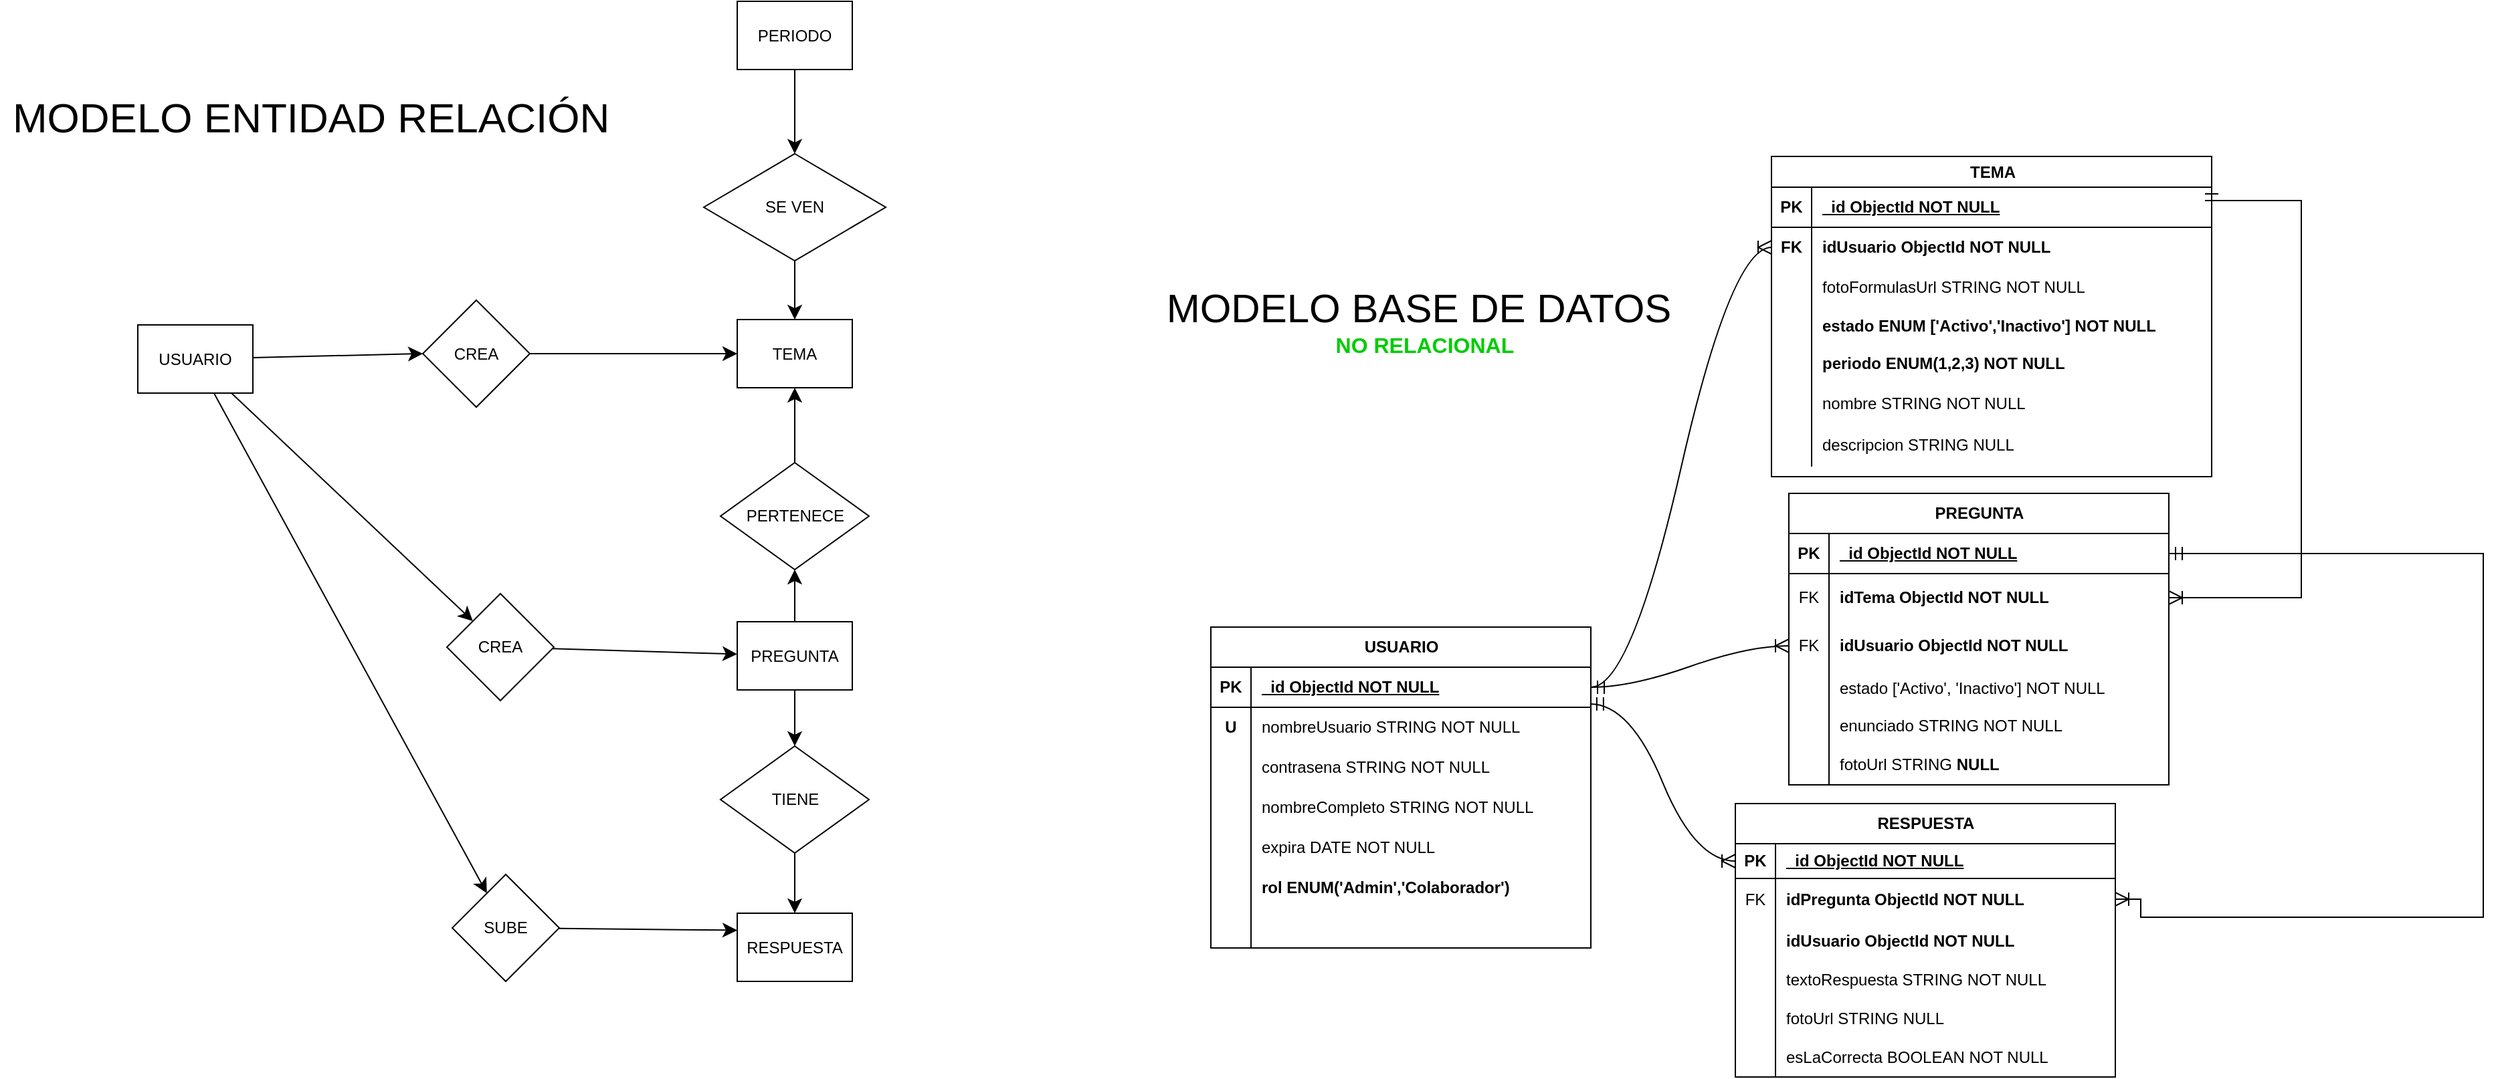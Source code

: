 <mxfile version="27.0.9">
  <diagram name="Página-1" id="xqVaR2MZo8kU9BUPJLKR">
    <mxGraphModel dx="1442" dy="1078" grid="0" gridSize="10" guides="1" tooltips="1" connect="1" arrows="1" fold="1" page="0" pageScale="1" pageWidth="827" pageHeight="1169" math="0" shadow="0">
      <root>
        <mxCell id="0" />
        <mxCell id="1" parent="0" />
        <mxCell id="B-oHBs3amrVuK8km5Z8g-8" style="edgeStyle=none;curved=1;rounded=0;orthogonalLoop=1;jettySize=auto;html=1;entryX=0;entryY=0.5;entryDx=0;entryDy=0;fontSize=12;startSize=8;endSize=8;" parent="1" source="B-oHBs3amrVuK8km5Z8g-1" target="B-oHBs3amrVuK8km5Z8g-7" edge="1">
          <mxGeometry relative="1" as="geometry" />
        </mxCell>
        <mxCell id="B-oHBs3amrVuK8km5Z8g-31" style="edgeStyle=none;curved=1;rounded=0;orthogonalLoop=1;jettySize=auto;html=1;fontSize=12;startSize=8;endSize=8;" parent="1" source="B-oHBs3amrVuK8km5Z8g-1" target="B-oHBs3amrVuK8km5Z8g-30" edge="1">
          <mxGeometry relative="1" as="geometry" />
        </mxCell>
        <mxCell id="B-oHBs3amrVuK8km5Z8g-35" style="edgeStyle=none;curved=1;rounded=0;orthogonalLoop=1;jettySize=auto;html=1;fontSize=12;startSize=8;endSize=8;" parent="1" source="B-oHBs3amrVuK8km5Z8g-1" target="B-oHBs3amrVuK8km5Z8g-33" edge="1">
          <mxGeometry relative="1" as="geometry" />
        </mxCell>
        <mxCell id="B-oHBs3amrVuK8km5Z8g-1" value="USUARIO" style="rounded=0;whiteSpace=wrap;html=1;" parent="1" vertex="1">
          <mxGeometry x="-214" y="147" width="86" height="51" as="geometry" />
        </mxCell>
        <mxCell id="B-oHBs3amrVuK8km5Z8g-4" value="TEMA" style="rounded=0;whiteSpace=wrap;html=1;" parent="1" vertex="1">
          <mxGeometry x="234" y="143" width="86" height="51" as="geometry" />
        </mxCell>
        <mxCell id="B-oHBs3amrVuK8km5Z8g-17" value="" style="edgeStyle=none;curved=1;rounded=0;orthogonalLoop=1;jettySize=auto;html=1;fontSize=12;startSize=8;endSize=8;" parent="1" source="B-oHBs3amrVuK8km5Z8g-5" target="B-oHBs3amrVuK8km5Z8g-12" edge="1">
          <mxGeometry relative="1" as="geometry" />
        </mxCell>
        <mxCell id="B-oHBs3amrVuK8km5Z8g-28" style="edgeStyle=none;curved=1;rounded=0;orthogonalLoop=1;jettySize=auto;html=1;entryX=0.5;entryY=0;entryDx=0;entryDy=0;fontSize=12;startSize=8;endSize=8;" parent="1" source="B-oHBs3amrVuK8km5Z8g-5" target="B-oHBs3amrVuK8km5Z8g-27" edge="1">
          <mxGeometry relative="1" as="geometry" />
        </mxCell>
        <mxCell id="B-oHBs3amrVuK8km5Z8g-5" value="PREGUNTA" style="rounded=0;whiteSpace=wrap;html=1;" parent="1" vertex="1">
          <mxGeometry x="234" y="369" width="86" height="51" as="geometry" />
        </mxCell>
        <mxCell id="B-oHBs3amrVuK8km5Z8g-6" value="RESPUESTA" style="rounded=0;whiteSpace=wrap;html=1;" parent="1" vertex="1">
          <mxGeometry x="234" y="587" width="86" height="51" as="geometry" />
        </mxCell>
        <mxCell id="B-oHBs3amrVuK8km5Z8g-9" style="edgeStyle=none;curved=1;rounded=0;orthogonalLoop=1;jettySize=auto;html=1;entryX=0;entryY=0.5;entryDx=0;entryDy=0;fontSize=12;startSize=8;endSize=8;" parent="1" source="B-oHBs3amrVuK8km5Z8g-7" target="B-oHBs3amrVuK8km5Z8g-4" edge="1">
          <mxGeometry relative="1" as="geometry" />
        </mxCell>
        <mxCell id="B-oHBs3amrVuK8km5Z8g-7" value="CREA" style="rhombus;whiteSpace=wrap;html=1;" parent="1" vertex="1">
          <mxGeometry x="-1" y="128.5" width="80" height="80" as="geometry" />
        </mxCell>
        <mxCell id="B-oHBs3amrVuK8km5Z8g-15" value="" style="edgeStyle=none;curved=1;rounded=0;orthogonalLoop=1;jettySize=auto;html=1;fontSize=12;startSize=8;endSize=8;" parent="1" source="B-oHBs3amrVuK8km5Z8g-12" target="B-oHBs3amrVuK8km5Z8g-4" edge="1">
          <mxGeometry relative="1" as="geometry" />
        </mxCell>
        <mxCell id="B-oHBs3amrVuK8km5Z8g-12" value="PERTENECE" style="rhombus;whiteSpace=wrap;html=1;" parent="1" vertex="1">
          <mxGeometry x="221.5" y="250" width="111" height="80" as="geometry" />
        </mxCell>
        <mxCell id="B-oHBs3amrVuK8km5Z8g-22" style="edgeStyle=none;curved=1;rounded=0;orthogonalLoop=1;jettySize=auto;html=1;fontSize=12;startSize=8;endSize=8;" parent="1" source="B-oHBs3amrVuK8km5Z8g-19" target="B-oHBs3amrVuK8km5Z8g-20" edge="1">
          <mxGeometry relative="1" as="geometry" />
        </mxCell>
        <mxCell id="B-oHBs3amrVuK8km5Z8g-19" value="PERIODO" style="rounded=0;whiteSpace=wrap;html=1;" parent="1" vertex="1">
          <mxGeometry x="234" y="-95" width="86" height="51" as="geometry" />
        </mxCell>
        <mxCell id="B-oHBs3amrVuK8km5Z8g-24" style="edgeStyle=none;curved=1;rounded=0;orthogonalLoop=1;jettySize=auto;html=1;entryX=0.5;entryY=0;entryDx=0;entryDy=0;fontSize=12;startSize=8;endSize=8;" parent="1" source="B-oHBs3amrVuK8km5Z8g-20" target="B-oHBs3amrVuK8km5Z8g-4" edge="1">
          <mxGeometry relative="1" as="geometry" />
        </mxCell>
        <mxCell id="B-oHBs3amrVuK8km5Z8g-20" value="SE VEN" style="rhombus;whiteSpace=wrap;html=1;" parent="1" vertex="1">
          <mxGeometry x="209" y="19" width="136" height="80" as="geometry" />
        </mxCell>
        <mxCell id="B-oHBs3amrVuK8km5Z8g-21" style="edgeStyle=none;curved=1;rounded=0;orthogonalLoop=1;jettySize=auto;html=1;exitX=0;exitY=0.5;exitDx=0;exitDy=0;fontSize=12;startSize=8;endSize=8;" parent="1" source="B-oHBs3amrVuK8km5Z8g-20" target="B-oHBs3amrVuK8km5Z8g-20" edge="1">
          <mxGeometry relative="1" as="geometry" />
        </mxCell>
        <mxCell id="B-oHBs3amrVuK8km5Z8g-29" value="" style="edgeStyle=none;curved=1;rounded=0;orthogonalLoop=1;jettySize=auto;html=1;fontSize=12;startSize=8;endSize=8;" parent="1" source="B-oHBs3amrVuK8km5Z8g-27" target="B-oHBs3amrVuK8km5Z8g-6" edge="1">
          <mxGeometry relative="1" as="geometry" />
        </mxCell>
        <mxCell id="B-oHBs3amrVuK8km5Z8g-27" value="TIENE" style="rhombus;whiteSpace=wrap;html=1;" parent="1" vertex="1">
          <mxGeometry x="221.5" y="462" width="111" height="80" as="geometry" />
        </mxCell>
        <mxCell id="B-oHBs3amrVuK8km5Z8g-32" style="edgeStyle=none;curved=1;rounded=0;orthogonalLoop=1;jettySize=auto;html=1;fontSize=12;startSize=8;endSize=8;" parent="1" source="B-oHBs3amrVuK8km5Z8g-30" target="B-oHBs3amrVuK8km5Z8g-5" edge="1">
          <mxGeometry relative="1" as="geometry" />
        </mxCell>
        <mxCell id="B-oHBs3amrVuK8km5Z8g-30" value="CREA" style="rhombus;whiteSpace=wrap;html=1;" parent="1" vertex="1">
          <mxGeometry x="17" y="348" width="80" height="80" as="geometry" />
        </mxCell>
        <mxCell id="B-oHBs3amrVuK8km5Z8g-34" style="edgeStyle=none;curved=1;rounded=0;orthogonalLoop=1;jettySize=auto;html=1;entryX=0;entryY=0.25;entryDx=0;entryDy=0;fontSize=12;startSize=8;endSize=8;" parent="1" source="B-oHBs3amrVuK8km5Z8g-33" target="B-oHBs3amrVuK8km5Z8g-6" edge="1">
          <mxGeometry relative="1" as="geometry" />
        </mxCell>
        <mxCell id="B-oHBs3amrVuK8km5Z8g-33" value="SUBE" style="rhombus;whiteSpace=wrap;html=1;" parent="1" vertex="1">
          <mxGeometry x="21" y="558" width="80" height="80" as="geometry" />
        </mxCell>
        <mxCell id="B-oHBs3amrVuK8km5Z8g-36" value="&lt;font style=&quot;font-size: 31px;&quot;&gt;&lt;font style=&quot;&quot;&gt;MODELO ENTIDAD &lt;/font&gt;RELACIÓN&lt;/font&gt;" style="text;html=1;align=center;verticalAlign=middle;resizable=0;points=[];autosize=1;strokeColor=none;fillColor=none;fontSize=16;" parent="1" vertex="1">
          <mxGeometry x="-317" y="-33" width="464" height="49" as="geometry" />
        </mxCell>
        <mxCell id="B-oHBs3amrVuK8km5Z8g-37" value="&lt;font style=&quot;font-size: 30px;&quot;&gt;MODELO BASE DE DATOS&lt;/font&gt;&lt;div&gt;&amp;nbsp; &lt;b&gt;&lt;font style=&quot;color: rgb(0, 204, 0);&quot;&gt;NO RELACI&lt;/font&gt;&lt;font style=&quot;color: rgb(0, 204, 0);&quot;&gt;&lt;font style=&quot;color: rgb(0, 204, 0);&quot;&gt;ONA&lt;/font&gt;L&lt;/font&gt;&lt;/b&gt;&lt;/div&gt;" style="text;html=1;align=center;verticalAlign=middle;resizable=0;points=[];autosize=1;strokeColor=none;fillColor=none;fontSize=16;" parent="1" vertex="1">
          <mxGeometry x="545" y="110" width="395" height="67" as="geometry" />
        </mxCell>
        <mxCell id="B-oHBs3amrVuK8km5Z8g-38" value="USUARIO" style="shape=table;startSize=30;container=1;collapsible=1;childLayout=tableLayout;fixedRows=1;rowLines=0;fontStyle=1;align=center;resizeLast=1;html=1;" parent="1" vertex="1">
          <mxGeometry x="588" y="373" width="284" height="240" as="geometry" />
        </mxCell>
        <mxCell id="B-oHBs3amrVuK8km5Z8g-39" value="" style="shape=tableRow;horizontal=0;startSize=0;swimlaneHead=0;swimlaneBody=0;fillColor=none;collapsible=0;dropTarget=0;points=[[0,0.5],[1,0.5]];portConstraint=eastwest;top=0;left=0;right=0;bottom=1;" parent="B-oHBs3amrVuK8km5Z8g-38" vertex="1">
          <mxGeometry y="30" width="284" height="30" as="geometry" />
        </mxCell>
        <mxCell id="B-oHBs3amrVuK8km5Z8g-40" value="PK" style="shape=partialRectangle;connectable=0;fillColor=none;top=0;left=0;bottom=0;right=0;fontStyle=1;overflow=hidden;whiteSpace=wrap;html=1;" parent="B-oHBs3amrVuK8km5Z8g-39" vertex="1">
          <mxGeometry width="30" height="30" as="geometry">
            <mxRectangle width="30" height="30" as="alternateBounds" />
          </mxGeometry>
        </mxCell>
        <mxCell id="B-oHBs3amrVuK8km5Z8g-41" value="_id ObjectId&amp;nbsp;&lt;b&gt;NOT NULL&lt;/b&gt;" style="shape=partialRectangle;connectable=0;fillColor=none;top=0;left=0;bottom=0;right=0;align=left;spacingLeft=6;fontStyle=5;overflow=hidden;whiteSpace=wrap;html=1;" parent="B-oHBs3amrVuK8km5Z8g-39" vertex="1">
          <mxGeometry x="30" width="254" height="30" as="geometry">
            <mxRectangle width="254" height="30" as="alternateBounds" />
          </mxGeometry>
        </mxCell>
        <mxCell id="B-oHBs3amrVuK8km5Z8g-63" style="shape=tableRow;horizontal=0;startSize=0;swimlaneHead=0;swimlaneBody=0;fillColor=none;collapsible=0;dropTarget=0;points=[[0,0.5],[1,0.5]];portConstraint=eastwest;top=0;left=0;right=0;bottom=0;" parent="B-oHBs3amrVuK8km5Z8g-38" vertex="1">
          <mxGeometry y="60" width="284" height="30" as="geometry" />
        </mxCell>
        <mxCell id="B-oHBs3amrVuK8km5Z8g-64" value="&lt;b style=&quot;&quot;&gt;U&lt;/b&gt;" style="shape=partialRectangle;connectable=0;fillColor=none;top=0;left=0;bottom=0;right=0;editable=1;overflow=hidden;whiteSpace=wrap;html=1;" parent="B-oHBs3amrVuK8km5Z8g-63" vertex="1">
          <mxGeometry width="30" height="30" as="geometry">
            <mxRectangle width="30" height="30" as="alternateBounds" />
          </mxGeometry>
        </mxCell>
        <mxCell id="B-oHBs3amrVuK8km5Z8g-65" value="nombreUsuario STRING NOT NULL" style="shape=partialRectangle;connectable=0;fillColor=none;top=0;left=0;bottom=0;right=0;align=left;spacingLeft=6;overflow=hidden;whiteSpace=wrap;html=1;" parent="B-oHBs3amrVuK8km5Z8g-63" vertex="1">
          <mxGeometry x="30" width="254" height="30" as="geometry">
            <mxRectangle width="254" height="30" as="alternateBounds" />
          </mxGeometry>
        </mxCell>
        <mxCell id="B-oHBs3amrVuK8km5Z8g-66" style="shape=tableRow;horizontal=0;startSize=0;swimlaneHead=0;swimlaneBody=0;fillColor=none;collapsible=0;dropTarget=0;points=[[0,0.5],[1,0.5]];portConstraint=eastwest;top=0;left=0;right=0;bottom=0;" parent="B-oHBs3amrVuK8km5Z8g-38" vertex="1">
          <mxGeometry y="90" width="284" height="30" as="geometry" />
        </mxCell>
        <mxCell id="B-oHBs3amrVuK8km5Z8g-67" style="shape=partialRectangle;connectable=0;fillColor=none;top=0;left=0;bottom=0;right=0;editable=1;overflow=hidden;whiteSpace=wrap;html=1;" parent="B-oHBs3amrVuK8km5Z8g-66" vertex="1">
          <mxGeometry width="30" height="30" as="geometry">
            <mxRectangle width="30" height="30" as="alternateBounds" />
          </mxGeometry>
        </mxCell>
        <mxCell id="B-oHBs3amrVuK8km5Z8g-68" value="contrasena STRING NOT NULL" style="shape=partialRectangle;connectable=0;fillColor=none;top=0;left=0;bottom=0;right=0;align=left;spacingLeft=6;overflow=hidden;whiteSpace=wrap;html=1;" parent="B-oHBs3amrVuK8km5Z8g-66" vertex="1">
          <mxGeometry x="30" width="254" height="30" as="geometry">
            <mxRectangle width="254" height="30" as="alternateBounds" />
          </mxGeometry>
        </mxCell>
        <mxCell id="B-oHBs3amrVuK8km5Z8g-42" value="" style="shape=tableRow;horizontal=0;startSize=0;swimlaneHead=0;swimlaneBody=0;fillColor=none;collapsible=0;dropTarget=0;points=[[0,0.5],[1,0.5]];portConstraint=eastwest;top=0;left=0;right=0;bottom=0;" parent="B-oHBs3amrVuK8km5Z8g-38" vertex="1">
          <mxGeometry y="120" width="284" height="30" as="geometry" />
        </mxCell>
        <mxCell id="B-oHBs3amrVuK8km5Z8g-43" value="" style="shape=partialRectangle;connectable=0;fillColor=none;top=0;left=0;bottom=0;right=0;editable=1;overflow=hidden;whiteSpace=wrap;html=1;" parent="B-oHBs3amrVuK8km5Z8g-42" vertex="1">
          <mxGeometry width="30" height="30" as="geometry">
            <mxRectangle width="30" height="30" as="alternateBounds" />
          </mxGeometry>
        </mxCell>
        <mxCell id="B-oHBs3amrVuK8km5Z8g-44" value="nombreCompleto STRING NOT NULL" style="shape=partialRectangle;connectable=0;fillColor=none;top=0;left=0;bottom=0;right=0;align=left;spacingLeft=6;overflow=hidden;whiteSpace=wrap;html=1;" parent="B-oHBs3amrVuK8km5Z8g-42" vertex="1">
          <mxGeometry x="30" width="254" height="30" as="geometry">
            <mxRectangle width="254" height="30" as="alternateBounds" />
          </mxGeometry>
        </mxCell>
        <mxCell id="B-oHBs3amrVuK8km5Z8g-48" value="" style="shape=tableRow;horizontal=0;startSize=0;swimlaneHead=0;swimlaneBody=0;fillColor=none;collapsible=0;dropTarget=0;points=[[0,0.5],[1,0.5]];portConstraint=eastwest;top=0;left=0;right=0;bottom=0;" parent="B-oHBs3amrVuK8km5Z8g-38" vertex="1">
          <mxGeometry y="150" width="284" height="30" as="geometry" />
        </mxCell>
        <mxCell id="B-oHBs3amrVuK8km5Z8g-49" value="" style="shape=partialRectangle;connectable=0;fillColor=none;top=0;left=0;bottom=0;right=0;editable=1;overflow=hidden;whiteSpace=wrap;html=1;" parent="B-oHBs3amrVuK8km5Z8g-48" vertex="1">
          <mxGeometry width="30" height="30" as="geometry">
            <mxRectangle width="30" height="30" as="alternateBounds" />
          </mxGeometry>
        </mxCell>
        <mxCell id="B-oHBs3amrVuK8km5Z8g-50" value="expira DATE NOT NULL" style="shape=partialRectangle;connectable=0;fillColor=none;top=0;left=0;bottom=0;right=0;align=left;spacingLeft=6;overflow=hidden;whiteSpace=wrap;html=1;" parent="B-oHBs3amrVuK8km5Z8g-48" vertex="1">
          <mxGeometry x="30" width="254" height="30" as="geometry">
            <mxRectangle width="254" height="30" as="alternateBounds" />
          </mxGeometry>
        </mxCell>
        <mxCell id="B-oHBs3amrVuK8km5Z8g-60" style="shape=tableRow;horizontal=0;startSize=0;swimlaneHead=0;swimlaneBody=0;fillColor=none;collapsible=0;dropTarget=0;points=[[0,0.5],[1,0.5]];portConstraint=eastwest;top=0;left=0;right=0;bottom=0;" parent="B-oHBs3amrVuK8km5Z8g-38" vertex="1">
          <mxGeometry y="180" width="284" height="30" as="geometry" />
        </mxCell>
        <mxCell id="B-oHBs3amrVuK8km5Z8g-61" style="shape=partialRectangle;connectable=0;fillColor=none;top=0;left=0;bottom=0;right=0;editable=1;overflow=hidden;whiteSpace=wrap;html=1;" parent="B-oHBs3amrVuK8km5Z8g-60" vertex="1">
          <mxGeometry width="30" height="30" as="geometry">
            <mxRectangle width="30" height="30" as="alternateBounds" />
          </mxGeometry>
        </mxCell>
        <mxCell id="B-oHBs3amrVuK8km5Z8g-62" value="&lt;b&gt;rol ENUM(&#39;Admin&#39;,&#39;Colaborador&#39;)&lt;/b&gt;" style="shape=partialRectangle;connectable=0;fillColor=none;top=0;left=0;bottom=0;right=0;align=left;spacingLeft=6;overflow=hidden;whiteSpace=wrap;html=1;" parent="B-oHBs3amrVuK8km5Z8g-60" vertex="1">
          <mxGeometry x="30" width="254" height="30" as="geometry">
            <mxRectangle width="254" height="30" as="alternateBounds" />
          </mxGeometry>
        </mxCell>
        <mxCell id="B-oHBs3amrVuK8km5Z8g-51" style="shape=tableRow;horizontal=0;startSize=0;swimlaneHead=0;swimlaneBody=0;fillColor=none;collapsible=0;dropTarget=0;points=[[0,0.5],[1,0.5]];portConstraint=eastwest;top=0;left=0;right=0;bottom=0;" parent="B-oHBs3amrVuK8km5Z8g-38" vertex="1">
          <mxGeometry y="210" width="284" height="30" as="geometry" />
        </mxCell>
        <mxCell id="B-oHBs3amrVuK8km5Z8g-52" style="shape=partialRectangle;connectable=0;fillColor=none;top=0;left=0;bottom=0;right=0;editable=1;overflow=hidden;whiteSpace=wrap;html=1;" parent="B-oHBs3amrVuK8km5Z8g-51" vertex="1">
          <mxGeometry width="30" height="30" as="geometry">
            <mxRectangle width="30" height="30" as="alternateBounds" />
          </mxGeometry>
        </mxCell>
        <mxCell id="B-oHBs3amrVuK8km5Z8g-53" value="" style="shape=partialRectangle;connectable=0;fillColor=none;top=0;left=0;bottom=0;right=0;align=left;spacingLeft=6;overflow=hidden;whiteSpace=wrap;html=1;" parent="B-oHBs3amrVuK8km5Z8g-51" vertex="1">
          <mxGeometry x="30" width="254" height="30" as="geometry">
            <mxRectangle width="254" height="30" as="alternateBounds" />
          </mxGeometry>
        </mxCell>
        <mxCell id="B-oHBs3amrVuK8km5Z8g-69" value="TEMA" style="shape=table;startSize=23;container=1;collapsible=1;childLayout=tableLayout;fixedRows=1;rowLines=0;fontStyle=1;align=center;resizeLast=1;html=1;" parent="1" vertex="1">
          <mxGeometry x="1007" y="21" width="329" height="239.49" as="geometry" />
        </mxCell>
        <mxCell id="B-oHBs3amrVuK8km5Z8g-70" value="" style="shape=tableRow;horizontal=0;startSize=0;swimlaneHead=0;swimlaneBody=0;fillColor=none;collapsible=0;dropTarget=0;points=[[0,0.5],[1,0.5]];portConstraint=eastwest;top=0;left=0;right=0;bottom=1;" parent="B-oHBs3amrVuK8km5Z8g-69" vertex="1">
          <mxGeometry y="23" width="329" height="30" as="geometry" />
        </mxCell>
        <mxCell id="B-oHBs3amrVuK8km5Z8g-71" value="PK" style="shape=partialRectangle;connectable=0;fillColor=none;top=0;left=0;bottom=0;right=0;fontStyle=1;overflow=hidden;whiteSpace=wrap;html=1;" parent="B-oHBs3amrVuK8km5Z8g-70" vertex="1">
          <mxGeometry width="30" height="30" as="geometry">
            <mxRectangle width="30" height="30" as="alternateBounds" />
          </mxGeometry>
        </mxCell>
        <mxCell id="B-oHBs3amrVuK8km5Z8g-72" value="_id ObjectId&amp;nbsp;&lt;b&gt;NOT NULL&lt;/b&gt;" style="shape=partialRectangle;connectable=0;fillColor=none;top=0;left=0;bottom=0;right=0;align=left;spacingLeft=6;fontStyle=5;overflow=hidden;whiteSpace=wrap;html=1;" parent="B-oHBs3amrVuK8km5Z8g-70" vertex="1">
          <mxGeometry x="30" width="299" height="30" as="geometry">
            <mxRectangle width="299" height="30" as="alternateBounds" />
          </mxGeometry>
        </mxCell>
        <mxCell id="B-oHBs3amrVuK8km5Z8g-105" style="shape=tableRow;horizontal=0;startSize=0;swimlaneHead=0;swimlaneBody=0;fillColor=none;collapsible=0;dropTarget=0;points=[[0,0.5],[1,0.5]];portConstraint=eastwest;top=0;left=0;right=0;bottom=0;" parent="B-oHBs3amrVuK8km5Z8g-69" vertex="1">
          <mxGeometry y="53" width="329" height="30" as="geometry" />
        </mxCell>
        <mxCell id="B-oHBs3amrVuK8km5Z8g-106" value="&lt;b&gt;FK&lt;/b&gt;" style="shape=partialRectangle;connectable=0;fillColor=none;top=0;left=0;bottom=0;right=0;editable=1;overflow=hidden;whiteSpace=wrap;html=1;" parent="B-oHBs3amrVuK8km5Z8g-105" vertex="1">
          <mxGeometry width="30" height="30" as="geometry">
            <mxRectangle width="30" height="30" as="alternateBounds" />
          </mxGeometry>
        </mxCell>
        <mxCell id="B-oHBs3amrVuK8km5Z8g-107" value="&lt;b&gt;idUsuario&amp;nbsp;&lt;/b&gt;&lt;b&gt;ObjectId&amp;nbsp;&lt;/b&gt;&lt;b&gt;NOT NULL&lt;/b&gt;" style="shape=partialRectangle;connectable=0;fillColor=none;top=0;left=0;bottom=0;right=0;align=left;spacingLeft=6;overflow=hidden;whiteSpace=wrap;html=1;" parent="B-oHBs3amrVuK8km5Z8g-105" vertex="1">
          <mxGeometry x="30" width="299" height="30" as="geometry">
            <mxRectangle width="299" height="30" as="alternateBounds" />
          </mxGeometry>
        </mxCell>
        <mxCell id="B-oHBs3amrVuK8km5Z8g-162" style="shape=tableRow;horizontal=0;startSize=0;swimlaneHead=0;swimlaneBody=0;fillColor=none;collapsible=0;dropTarget=0;points=[[0,0.5],[1,0.5]];portConstraint=eastwest;top=0;left=0;right=0;bottom=0;" parent="B-oHBs3amrVuK8km5Z8g-69" vertex="1">
          <mxGeometry y="83" width="329" height="30" as="geometry" />
        </mxCell>
        <mxCell id="B-oHBs3amrVuK8km5Z8g-163" style="shape=partialRectangle;connectable=0;fillColor=none;top=0;left=0;bottom=0;right=0;editable=1;overflow=hidden;whiteSpace=wrap;html=1;" parent="B-oHBs3amrVuK8km5Z8g-162" vertex="1">
          <mxGeometry width="30" height="30" as="geometry">
            <mxRectangle width="30" height="30" as="alternateBounds" />
          </mxGeometry>
        </mxCell>
        <mxCell id="B-oHBs3amrVuK8km5Z8g-164" value="fotoFormulasUrl STRING NOT NULL" style="shape=partialRectangle;connectable=0;fillColor=none;top=0;left=0;bottom=0;right=0;align=left;spacingLeft=6;overflow=hidden;whiteSpace=wrap;html=1;" parent="B-oHBs3amrVuK8km5Z8g-162" vertex="1">
          <mxGeometry x="30" width="299" height="30" as="geometry">
            <mxRectangle width="299" height="30" as="alternateBounds" />
          </mxGeometry>
        </mxCell>
        <mxCell id="B-oHBs3amrVuK8km5Z8g-120" style="shape=tableRow;horizontal=0;startSize=0;swimlaneHead=0;swimlaneBody=0;fillColor=none;collapsible=0;dropTarget=0;points=[[0,0.5],[1,0.5]];portConstraint=eastwest;top=0;left=0;right=0;bottom=0;" parent="B-oHBs3amrVuK8km5Z8g-69" vertex="1">
          <mxGeometry y="113" width="329" height="27" as="geometry" />
        </mxCell>
        <mxCell id="B-oHBs3amrVuK8km5Z8g-121" style="shape=partialRectangle;connectable=0;fillColor=none;top=0;left=0;bottom=0;right=0;editable=1;overflow=hidden;whiteSpace=wrap;html=1;" parent="B-oHBs3amrVuK8km5Z8g-120" vertex="1">
          <mxGeometry width="30" height="27" as="geometry">
            <mxRectangle width="30" height="27" as="alternateBounds" />
          </mxGeometry>
        </mxCell>
        <mxCell id="B-oHBs3amrVuK8km5Z8g-122" value="&lt;b&gt;estado ENUM [&#39;Activo&#39;,&#39;Inactivo&#39;] NOT NULL&lt;/b&gt;" style="shape=partialRectangle;connectable=0;fillColor=none;top=0;left=0;bottom=0;right=0;align=left;spacingLeft=6;overflow=hidden;whiteSpace=wrap;html=1;" parent="B-oHBs3amrVuK8km5Z8g-120" vertex="1">
          <mxGeometry x="30" width="299" height="27" as="geometry">
            <mxRectangle width="299" height="27" as="alternateBounds" />
          </mxGeometry>
        </mxCell>
        <mxCell id="B-oHBs3amrVuK8km5Z8g-73" style="shape=tableRow;horizontal=0;startSize=0;swimlaneHead=0;swimlaneBody=0;fillColor=none;collapsible=0;dropTarget=0;points=[[0,0.5],[1,0.5]];portConstraint=eastwest;top=0;left=0;right=0;bottom=0;" parent="B-oHBs3amrVuK8km5Z8g-69" vertex="1">
          <mxGeometry y="140" width="329" height="30" as="geometry" />
        </mxCell>
        <mxCell id="B-oHBs3amrVuK8km5Z8g-74" style="shape=partialRectangle;connectable=0;fillColor=none;top=0;left=0;bottom=0;right=0;editable=1;overflow=hidden;whiteSpace=wrap;html=1;" parent="B-oHBs3amrVuK8km5Z8g-73" vertex="1">
          <mxGeometry width="30" height="30" as="geometry">
            <mxRectangle width="30" height="30" as="alternateBounds" />
          </mxGeometry>
        </mxCell>
        <mxCell id="B-oHBs3amrVuK8km5Z8g-75" value="&lt;b&gt;periodo ENUM(1,2,3) NOT NULL&lt;/b&gt;" style="shape=partialRectangle;connectable=0;fillColor=none;top=0;left=0;bottom=0;right=0;align=left;spacingLeft=6;overflow=hidden;whiteSpace=wrap;html=1;" parent="B-oHBs3amrVuK8km5Z8g-73" vertex="1">
          <mxGeometry x="30" width="299" height="30" as="geometry">
            <mxRectangle width="299" height="30" as="alternateBounds" />
          </mxGeometry>
        </mxCell>
        <mxCell id="B-oHBs3amrVuK8km5Z8g-76" style="shape=tableRow;horizontal=0;startSize=0;swimlaneHead=0;swimlaneBody=0;fillColor=none;collapsible=0;dropTarget=0;points=[[0,0.5],[1,0.5]];portConstraint=eastwest;top=0;left=0;right=0;bottom=0;" parent="B-oHBs3amrVuK8km5Z8g-69" vertex="1">
          <mxGeometry y="170" width="329" height="30" as="geometry" />
        </mxCell>
        <mxCell id="B-oHBs3amrVuK8km5Z8g-77" style="shape=partialRectangle;connectable=0;fillColor=none;top=0;left=0;bottom=0;right=0;editable=1;overflow=hidden;whiteSpace=wrap;html=1;" parent="B-oHBs3amrVuK8km5Z8g-76" vertex="1">
          <mxGeometry width="30" height="30" as="geometry">
            <mxRectangle width="30" height="30" as="alternateBounds" />
          </mxGeometry>
        </mxCell>
        <mxCell id="B-oHBs3amrVuK8km5Z8g-78" value="nombre STRING NOT NULL" style="shape=partialRectangle;connectable=0;fillColor=none;top=0;left=0;bottom=0;right=0;align=left;spacingLeft=6;overflow=hidden;whiteSpace=wrap;html=1;" parent="B-oHBs3amrVuK8km5Z8g-76" vertex="1">
          <mxGeometry x="30" width="299" height="30" as="geometry">
            <mxRectangle width="299" height="30" as="alternateBounds" />
          </mxGeometry>
        </mxCell>
        <mxCell id="B-oHBs3amrVuK8km5Z8g-79" value="" style="shape=tableRow;horizontal=0;startSize=0;swimlaneHead=0;swimlaneBody=0;fillColor=none;collapsible=0;dropTarget=0;points=[[0,0.5],[1,0.5]];portConstraint=eastwest;top=0;left=0;right=0;bottom=0;" parent="B-oHBs3amrVuK8km5Z8g-69" vertex="1">
          <mxGeometry y="200" width="329" height="32" as="geometry" />
        </mxCell>
        <mxCell id="B-oHBs3amrVuK8km5Z8g-80" value="" style="shape=partialRectangle;connectable=0;fillColor=none;top=0;left=0;bottom=0;right=0;editable=1;overflow=hidden;whiteSpace=wrap;html=1;" parent="B-oHBs3amrVuK8km5Z8g-79" vertex="1">
          <mxGeometry width="30" height="32" as="geometry">
            <mxRectangle width="30" height="32" as="alternateBounds" />
          </mxGeometry>
        </mxCell>
        <mxCell id="B-oHBs3amrVuK8km5Z8g-81" value="descripcion STRING NULL" style="shape=partialRectangle;connectable=0;fillColor=none;top=0;left=0;bottom=0;right=0;align=left;spacingLeft=6;overflow=hidden;whiteSpace=wrap;html=1;" parent="B-oHBs3amrVuK8km5Z8g-79" vertex="1">
          <mxGeometry x="30" width="299" height="32" as="geometry">
            <mxRectangle width="299" height="32" as="alternateBounds" />
          </mxGeometry>
        </mxCell>
        <mxCell id="B-oHBs3amrVuK8km5Z8g-92" value="&lt;b&gt;PREGUNTA&lt;/b&gt;" style="shape=table;startSize=30;container=1;collapsible=1;childLayout=tableLayout;fixedRows=1;rowLines=0;fontStyle=0;align=center;resizeLast=1;html=1;" parent="1" vertex="1">
          <mxGeometry x="1020" y="273" width="284" height="218" as="geometry" />
        </mxCell>
        <mxCell id="B-oHBs3amrVuK8km5Z8g-93" value="" style="shape=tableRow;horizontal=0;startSize=0;swimlaneHead=0;swimlaneBody=0;fillColor=none;collapsible=0;dropTarget=0;points=[[0,0.5],[1,0.5]];portConstraint=eastwest;top=0;left=0;right=0;bottom=1;" parent="B-oHBs3amrVuK8km5Z8g-92" vertex="1">
          <mxGeometry y="30" width="284" height="30" as="geometry" />
        </mxCell>
        <mxCell id="B-oHBs3amrVuK8km5Z8g-94" value="PK" style="shape=partialRectangle;connectable=0;fillColor=none;top=0;left=0;bottom=0;right=0;fontStyle=1;overflow=hidden;whiteSpace=wrap;html=1;" parent="B-oHBs3amrVuK8km5Z8g-93" vertex="1">
          <mxGeometry width="30" height="30" as="geometry">
            <mxRectangle width="30" height="30" as="alternateBounds" />
          </mxGeometry>
        </mxCell>
        <mxCell id="B-oHBs3amrVuK8km5Z8g-95" value="_id ObjectId&amp;nbsp;&lt;b&gt;NOT NULL&lt;/b&gt;" style="shape=partialRectangle;connectable=0;fillColor=none;top=0;left=0;bottom=0;right=0;align=left;spacingLeft=6;fontStyle=5;overflow=hidden;whiteSpace=wrap;html=1;" parent="B-oHBs3amrVuK8km5Z8g-93" vertex="1">
          <mxGeometry x="30" width="254" height="30" as="geometry">
            <mxRectangle width="254" height="30" as="alternateBounds" />
          </mxGeometry>
        </mxCell>
        <mxCell id="n3ZV_94dfZoymw_eBcnW-1" style="shape=tableRow;horizontal=0;startSize=0;swimlaneHead=0;swimlaneBody=0;fillColor=none;collapsible=0;dropTarget=0;points=[[0,0.5],[1,0.5]];portConstraint=eastwest;top=0;left=0;right=0;bottom=0;" vertex="1" parent="B-oHBs3amrVuK8km5Z8g-92">
          <mxGeometry y="60" width="284" height="36" as="geometry" />
        </mxCell>
        <mxCell id="n3ZV_94dfZoymw_eBcnW-2" value="FK" style="shape=partialRectangle;connectable=0;fillColor=none;top=0;left=0;bottom=0;right=0;editable=1;overflow=hidden;whiteSpace=wrap;html=1;" vertex="1" parent="n3ZV_94dfZoymw_eBcnW-1">
          <mxGeometry width="30" height="36" as="geometry">
            <mxRectangle width="30" height="36" as="alternateBounds" />
          </mxGeometry>
        </mxCell>
        <mxCell id="n3ZV_94dfZoymw_eBcnW-3" value="&lt;b&gt;idTema ObjectId NOT NULL&lt;/b&gt;" style="shape=partialRectangle;connectable=0;fillColor=none;top=0;left=0;bottom=0;right=0;align=left;spacingLeft=6;overflow=hidden;whiteSpace=wrap;html=1;" vertex="1" parent="n3ZV_94dfZoymw_eBcnW-1">
          <mxGeometry x="30" width="254" height="36" as="geometry">
            <mxRectangle width="254" height="36" as="alternateBounds" />
          </mxGeometry>
        </mxCell>
        <mxCell id="B-oHBs3amrVuK8km5Z8g-114" style="shape=tableRow;horizontal=0;startSize=0;swimlaneHead=0;swimlaneBody=0;fillColor=none;collapsible=0;dropTarget=0;points=[[0,0.5],[1,0.5]];portConstraint=eastwest;top=0;left=0;right=0;bottom=0;" parent="B-oHBs3amrVuK8km5Z8g-92" vertex="1">
          <mxGeometry y="96" width="284" height="36" as="geometry" />
        </mxCell>
        <mxCell id="B-oHBs3amrVuK8km5Z8g-115" value="FK" style="shape=partialRectangle;connectable=0;fillColor=none;top=0;left=0;bottom=0;right=0;editable=1;overflow=hidden;whiteSpace=wrap;html=1;" parent="B-oHBs3amrVuK8km5Z8g-114" vertex="1">
          <mxGeometry width="30" height="36" as="geometry">
            <mxRectangle width="30" height="36" as="alternateBounds" />
          </mxGeometry>
        </mxCell>
        <mxCell id="B-oHBs3amrVuK8km5Z8g-116" value="&lt;b&gt;idUsuario ObjectId&amp;nbsp;&lt;/b&gt;&lt;b&gt;NOT NULL&lt;/b&gt;" style="shape=partialRectangle;connectable=0;fillColor=none;top=0;left=0;bottom=0;right=0;align=left;spacingLeft=6;overflow=hidden;whiteSpace=wrap;html=1;" parent="B-oHBs3amrVuK8km5Z8g-114" vertex="1">
          <mxGeometry x="30" width="254" height="36" as="geometry">
            <mxRectangle width="254" height="36" as="alternateBounds" />
          </mxGeometry>
        </mxCell>
        <mxCell id="B-oHBs3amrVuK8km5Z8g-117" style="shape=tableRow;horizontal=0;startSize=0;swimlaneHead=0;swimlaneBody=0;fillColor=none;collapsible=0;dropTarget=0;points=[[0,0.5],[1,0.5]];portConstraint=eastwest;top=0;left=0;right=0;bottom=0;" parent="B-oHBs3amrVuK8km5Z8g-92" vertex="1">
          <mxGeometry y="132" width="284" height="28" as="geometry" />
        </mxCell>
        <mxCell id="B-oHBs3amrVuK8km5Z8g-118" style="shape=partialRectangle;connectable=0;fillColor=none;top=0;left=0;bottom=0;right=0;editable=1;overflow=hidden;whiteSpace=wrap;html=1;" parent="B-oHBs3amrVuK8km5Z8g-117" vertex="1">
          <mxGeometry width="30" height="28" as="geometry">
            <mxRectangle width="30" height="28" as="alternateBounds" />
          </mxGeometry>
        </mxCell>
        <mxCell id="B-oHBs3amrVuK8km5Z8g-119" value="estado [&#39;Activo&#39;, &#39;Inactivo&#39;] NOT NULL" style="shape=partialRectangle;connectable=0;fillColor=none;top=0;left=0;bottom=0;right=0;align=left;spacingLeft=6;overflow=hidden;whiteSpace=wrap;html=1;" parent="B-oHBs3amrVuK8km5Z8g-117" vertex="1">
          <mxGeometry x="30" width="254" height="28" as="geometry">
            <mxRectangle width="254" height="28" as="alternateBounds" />
          </mxGeometry>
        </mxCell>
        <mxCell id="B-oHBs3amrVuK8km5Z8g-96" style="shape=tableRow;horizontal=0;startSize=0;swimlaneHead=0;swimlaneBody=0;fillColor=none;collapsible=0;dropTarget=0;points=[[0,0.5],[1,0.5]];portConstraint=eastwest;top=0;left=0;right=0;bottom=0;" parent="B-oHBs3amrVuK8km5Z8g-92" vertex="1">
          <mxGeometry y="160" width="284" height="28" as="geometry" />
        </mxCell>
        <mxCell id="B-oHBs3amrVuK8km5Z8g-97" style="shape=partialRectangle;connectable=0;fillColor=none;top=0;left=0;bottom=0;right=0;editable=1;overflow=hidden;whiteSpace=wrap;html=1;" parent="B-oHBs3amrVuK8km5Z8g-96" vertex="1">
          <mxGeometry width="30" height="28" as="geometry">
            <mxRectangle width="30" height="28" as="alternateBounds" />
          </mxGeometry>
        </mxCell>
        <mxCell id="B-oHBs3amrVuK8km5Z8g-98" value="enunciado STRING NOT NULL" style="shape=partialRectangle;connectable=0;fillColor=none;top=0;left=0;bottom=0;right=0;align=left;spacingLeft=6;overflow=hidden;whiteSpace=wrap;html=1;" parent="B-oHBs3amrVuK8km5Z8g-96" vertex="1">
          <mxGeometry x="30" width="254" height="28" as="geometry">
            <mxRectangle width="254" height="28" as="alternateBounds" />
          </mxGeometry>
        </mxCell>
        <mxCell id="B-oHBs3amrVuK8km5Z8g-99" style="shape=tableRow;horizontal=0;startSize=0;swimlaneHead=0;swimlaneBody=0;fillColor=none;collapsible=0;dropTarget=0;points=[[0,0.5],[1,0.5]];portConstraint=eastwest;top=0;left=0;right=0;bottom=0;" parent="B-oHBs3amrVuK8km5Z8g-92" vertex="1">
          <mxGeometry y="188" width="284" height="30" as="geometry" />
        </mxCell>
        <mxCell id="B-oHBs3amrVuK8km5Z8g-100" style="shape=partialRectangle;connectable=0;fillColor=none;top=0;left=0;bottom=0;right=0;editable=1;overflow=hidden;whiteSpace=wrap;html=1;" parent="B-oHBs3amrVuK8km5Z8g-99" vertex="1">
          <mxGeometry width="30" height="30" as="geometry">
            <mxRectangle width="30" height="30" as="alternateBounds" />
          </mxGeometry>
        </mxCell>
        <mxCell id="B-oHBs3amrVuK8km5Z8g-101" value="fotoUrl STRING &lt;b&gt;NULL&lt;/b&gt;" style="shape=partialRectangle;connectable=0;fillColor=none;top=0;left=0;bottom=0;right=0;align=left;spacingLeft=6;overflow=hidden;whiteSpace=wrap;html=1;" parent="B-oHBs3amrVuK8km5Z8g-99" vertex="1">
          <mxGeometry x="30" width="254" height="30" as="geometry">
            <mxRectangle width="254" height="30" as="alternateBounds" />
          </mxGeometry>
        </mxCell>
        <mxCell id="B-oHBs3amrVuK8km5Z8g-123" value="&lt;b&gt;RESPUESTA&lt;/b&gt;" style="shape=table;startSize=30;container=1;collapsible=1;childLayout=tableLayout;fixedRows=1;rowLines=0;fontStyle=0;align=center;resizeLast=1;html=1;" parent="1" vertex="1">
          <mxGeometry x="980" y="505" width="284" height="204.475" as="geometry" />
        </mxCell>
        <mxCell id="B-oHBs3amrVuK8km5Z8g-124" value="" style="shape=tableRow;horizontal=0;startSize=0;swimlaneHead=0;swimlaneBody=0;fillColor=none;collapsible=0;dropTarget=0;points=[[0,0.5],[1,0.5]];portConstraint=eastwest;top=0;left=0;right=0;bottom=1;" parent="B-oHBs3amrVuK8km5Z8g-123" vertex="1">
          <mxGeometry y="30" width="284" height="26" as="geometry" />
        </mxCell>
        <mxCell id="B-oHBs3amrVuK8km5Z8g-125" value="PK" style="shape=partialRectangle;connectable=0;fillColor=none;top=0;left=0;bottom=0;right=0;fontStyle=1;overflow=hidden;whiteSpace=wrap;html=1;" parent="B-oHBs3amrVuK8km5Z8g-124" vertex="1">
          <mxGeometry width="30" height="26" as="geometry">
            <mxRectangle width="30" height="26" as="alternateBounds" />
          </mxGeometry>
        </mxCell>
        <mxCell id="B-oHBs3amrVuK8km5Z8g-126" value="_id ObjectId&amp;nbsp;&lt;b&gt;NOT NULL&lt;/b&gt;" style="shape=partialRectangle;connectable=0;fillColor=none;top=0;left=0;bottom=0;right=0;align=left;spacingLeft=6;fontStyle=5;overflow=hidden;whiteSpace=wrap;html=1;" parent="B-oHBs3amrVuK8km5Z8g-124" vertex="1">
          <mxGeometry x="30" width="254" height="26" as="geometry">
            <mxRectangle width="254" height="26" as="alternateBounds" />
          </mxGeometry>
        </mxCell>
        <mxCell id="B-oHBs3amrVuK8km5Z8g-127" style="shape=tableRow;horizontal=0;startSize=0;swimlaneHead=0;swimlaneBody=0;fillColor=none;collapsible=0;dropTarget=0;points=[[0,0.5],[1,0.5]];portConstraint=eastwest;top=0;left=0;right=0;bottom=0;" parent="B-oHBs3amrVuK8km5Z8g-123" vertex="1">
          <mxGeometry y="56" width="284" height="31" as="geometry" />
        </mxCell>
        <mxCell id="B-oHBs3amrVuK8km5Z8g-128" value="FK" style="shape=partialRectangle;connectable=0;fillColor=none;top=0;left=0;bottom=0;right=0;editable=1;overflow=hidden;whiteSpace=wrap;html=1;" parent="B-oHBs3amrVuK8km5Z8g-127" vertex="1">
          <mxGeometry width="30" height="31" as="geometry">
            <mxRectangle width="30" height="31" as="alternateBounds" />
          </mxGeometry>
        </mxCell>
        <mxCell id="B-oHBs3amrVuK8km5Z8g-129" value="&lt;b&gt;idPregunta ObjectId&amp;nbsp;&lt;/b&gt;&lt;b&gt;NOT NULL&lt;/b&gt;" style="shape=partialRectangle;connectable=0;fillColor=none;top=0;left=0;bottom=0;right=0;align=left;spacingLeft=6;overflow=hidden;whiteSpace=wrap;html=1;" parent="B-oHBs3amrVuK8km5Z8g-127" vertex="1">
          <mxGeometry x="30" width="254" height="31" as="geometry">
            <mxRectangle width="254" height="31" as="alternateBounds" />
          </mxGeometry>
        </mxCell>
        <mxCell id="B-oHBs3amrVuK8km5Z8g-148" style="shape=tableRow;horizontal=0;startSize=0;swimlaneHead=0;swimlaneBody=0;fillColor=none;collapsible=0;dropTarget=0;points=[[0,0.5],[1,0.5]];portConstraint=eastwest;top=0;left=0;right=0;bottom=0;" parent="B-oHBs3amrVuK8km5Z8g-123" vertex="1">
          <mxGeometry y="87" width="284" height="31" as="geometry" />
        </mxCell>
        <mxCell id="B-oHBs3amrVuK8km5Z8g-149" style="shape=partialRectangle;connectable=0;fillColor=none;top=0;left=0;bottom=0;right=0;editable=1;overflow=hidden;whiteSpace=wrap;html=1;" parent="B-oHBs3amrVuK8km5Z8g-148" vertex="1">
          <mxGeometry width="30" height="31" as="geometry">
            <mxRectangle width="30" height="31" as="alternateBounds" />
          </mxGeometry>
        </mxCell>
        <mxCell id="B-oHBs3amrVuK8km5Z8g-150" value="&lt;b&gt;idUsuario ObjectId NOT NULL&lt;/b&gt;" style="shape=partialRectangle;connectable=0;fillColor=none;top=0;left=0;bottom=0;right=0;align=left;spacingLeft=6;overflow=hidden;whiteSpace=wrap;html=1;" parent="B-oHBs3amrVuK8km5Z8g-148" vertex="1">
          <mxGeometry x="30" width="254" height="31" as="geometry">
            <mxRectangle width="254" height="31" as="alternateBounds" />
          </mxGeometry>
        </mxCell>
        <mxCell id="B-oHBs3amrVuK8km5Z8g-130" style="shape=tableRow;horizontal=0;startSize=0;swimlaneHead=0;swimlaneBody=0;fillColor=none;collapsible=0;dropTarget=0;points=[[0,0.5],[1,0.5]];portConstraint=eastwest;top=0;left=0;right=0;bottom=0;" parent="B-oHBs3amrVuK8km5Z8g-123" vertex="1">
          <mxGeometry y="118" width="284" height="28" as="geometry" />
        </mxCell>
        <mxCell id="B-oHBs3amrVuK8km5Z8g-131" style="shape=partialRectangle;connectable=0;fillColor=none;top=0;left=0;bottom=0;right=0;editable=1;overflow=hidden;whiteSpace=wrap;html=1;" parent="B-oHBs3amrVuK8km5Z8g-130" vertex="1">
          <mxGeometry width="30" height="28" as="geometry">
            <mxRectangle width="30" height="28" as="alternateBounds" />
          </mxGeometry>
        </mxCell>
        <mxCell id="B-oHBs3amrVuK8km5Z8g-132" value="textoRespuesta STRING NOT NULL" style="shape=partialRectangle;connectable=0;fillColor=none;top=0;left=0;bottom=0;right=0;align=left;spacingLeft=6;overflow=hidden;whiteSpace=wrap;html=1;" parent="B-oHBs3amrVuK8km5Z8g-130" vertex="1">
          <mxGeometry x="30" width="254" height="28" as="geometry">
            <mxRectangle width="254" height="28" as="alternateBounds" />
          </mxGeometry>
        </mxCell>
        <mxCell id="B-oHBs3amrVuK8km5Z8g-142" style="shape=tableRow;horizontal=0;startSize=0;swimlaneHead=0;swimlaneBody=0;fillColor=none;collapsible=0;dropTarget=0;points=[[0,0.5],[1,0.5]];portConstraint=eastwest;top=0;left=0;right=0;bottom=0;" parent="B-oHBs3amrVuK8km5Z8g-123" vertex="1">
          <mxGeometry y="146" width="284" height="30" as="geometry" />
        </mxCell>
        <mxCell id="B-oHBs3amrVuK8km5Z8g-143" style="shape=partialRectangle;connectable=0;fillColor=none;top=0;left=0;bottom=0;right=0;editable=1;overflow=hidden;whiteSpace=wrap;html=1;" parent="B-oHBs3amrVuK8km5Z8g-142" vertex="1">
          <mxGeometry width="30" height="30" as="geometry">
            <mxRectangle width="30" height="30" as="alternateBounds" />
          </mxGeometry>
        </mxCell>
        <mxCell id="B-oHBs3amrVuK8km5Z8g-144" value="fotoUrl STRING NULL" style="shape=partialRectangle;connectable=0;fillColor=none;top=0;left=0;bottom=0;right=0;align=left;spacingLeft=6;overflow=hidden;whiteSpace=wrap;html=1;" parent="B-oHBs3amrVuK8km5Z8g-142" vertex="1">
          <mxGeometry x="30" width="254" height="30" as="geometry">
            <mxRectangle width="254" height="30" as="alternateBounds" />
          </mxGeometry>
        </mxCell>
        <mxCell id="B-oHBs3amrVuK8km5Z8g-133" style="shape=tableRow;horizontal=0;startSize=0;swimlaneHead=0;swimlaneBody=0;fillColor=none;collapsible=0;dropTarget=0;points=[[0,0.5],[1,0.5]];portConstraint=eastwest;top=0;left=0;right=0;bottom=0;" parent="B-oHBs3amrVuK8km5Z8g-123" vertex="1">
          <mxGeometry y="176" width="284" height="28" as="geometry" />
        </mxCell>
        <mxCell id="B-oHBs3amrVuK8km5Z8g-134" style="shape=partialRectangle;connectable=0;fillColor=none;top=0;left=0;bottom=0;right=0;editable=1;overflow=hidden;whiteSpace=wrap;html=1;" parent="B-oHBs3amrVuK8km5Z8g-133" vertex="1">
          <mxGeometry width="30" height="28" as="geometry">
            <mxRectangle width="30" height="28" as="alternateBounds" />
          </mxGeometry>
        </mxCell>
        <mxCell id="B-oHBs3amrVuK8km5Z8g-135" value="esLaCorrecta BOOLEAN NOT NULL" style="shape=partialRectangle;connectable=0;fillColor=none;top=0;left=0;bottom=0;right=0;align=left;spacingLeft=6;overflow=hidden;whiteSpace=wrap;html=1;" parent="B-oHBs3amrVuK8km5Z8g-133" vertex="1">
          <mxGeometry x="30" width="254" height="28" as="geometry">
            <mxRectangle width="254" height="28" as="alternateBounds" />
          </mxGeometry>
        </mxCell>
        <mxCell id="B-oHBs3amrVuK8km5Z8g-152" value="" style="edgeStyle=entityRelationEdgeStyle;fontSize=12;html=1;endArrow=ERoneToMany;startArrow=ERmandOne;rounded=0;startSize=8;endSize=8;curved=1;entryX=0;entryY=0.5;entryDx=0;entryDy=0;" parent="1" source="B-oHBs3amrVuK8km5Z8g-39" target="B-oHBs3amrVuK8km5Z8g-114" edge="1">
          <mxGeometry width="100" height="100" relative="1" as="geometry">
            <mxPoint x="1034" y="417" as="sourcePoint" />
            <mxPoint x="1134" y="317" as="targetPoint" />
          </mxGeometry>
        </mxCell>
        <mxCell id="B-oHBs3amrVuK8km5Z8g-153" value="" style="edgeStyle=entityRelationEdgeStyle;fontSize=12;html=1;endArrow=ERoneToMany;startArrow=ERmandOne;rounded=0;startSize=8;endSize=8;curved=1;entryX=0;entryY=0.5;entryDx=0;entryDy=0;exitX=1;exitY=0.5;exitDx=0;exitDy=0;" parent="1" source="B-oHBs3amrVuK8km5Z8g-39" target="B-oHBs3amrVuK8km5Z8g-105" edge="1">
          <mxGeometry width="100" height="100" relative="1" as="geometry">
            <mxPoint x="1237" y="377" as="sourcePoint" />
            <mxPoint x="1580" y="364" as="targetPoint" />
          </mxGeometry>
        </mxCell>
        <mxCell id="B-oHBs3amrVuK8km5Z8g-154" value="" style="edgeStyle=entityRelationEdgeStyle;fontSize=12;html=1;endArrow=ERoneToMany;startArrow=ERmandOne;rounded=0;startSize=8;endSize=8;curved=1;entryX=0;entryY=0.5;entryDx=0;entryDy=0;exitX=0.998;exitY=0.918;exitDx=0;exitDy=0;exitPerimeter=0;" parent="1" source="B-oHBs3amrVuK8km5Z8g-39" target="B-oHBs3amrVuK8km5Z8g-124" edge="1">
          <mxGeometry width="100" height="100" relative="1" as="geometry">
            <mxPoint x="941" y="270" as="sourcePoint" />
            <mxPoint x="1284" y="347" as="targetPoint" />
          </mxGeometry>
        </mxCell>
        <mxCell id="B-oHBs3amrVuK8km5Z8g-155" value="" style="edgeStyle=orthogonalEdgeStyle;fontSize=12;html=1;endArrow=ERoneToMany;startArrow=ERmandOne;rounded=0;startSize=8;endSize=8;exitX=1;exitY=0.5;exitDx=0;exitDy=0;entryX=1;entryY=0.5;entryDx=0;entryDy=0;" parent="1" source="B-oHBs3amrVuK8km5Z8g-93" target="B-oHBs3amrVuK8km5Z8g-127" edge="1">
          <mxGeometry width="100" height="100" relative="1" as="geometry">
            <mxPoint x="1221" y="340" as="sourcePoint" />
            <mxPoint x="1488" y="624" as="targetPoint" />
            <Array as="points">
              <mxPoint x="1539" y="318" />
              <mxPoint x="1539" y="590" />
              <mxPoint x="1283" y="590" />
            </Array>
          </mxGeometry>
        </mxCell>
        <mxCell id="n3ZV_94dfZoymw_eBcnW-4" value="" style="edgeStyle=orthogonalEdgeStyle;fontSize=12;html=1;endArrow=ERoneToMany;startArrow=ERmandOne;rounded=0;startSize=8;endSize=8;exitX=1;exitY=0.5;exitDx=0;exitDy=0;entryX=1;entryY=0.5;entryDx=0;entryDy=0;" edge="1" parent="1" source="B-oHBs3amrVuK8km5Z8g-70" target="n3ZV_94dfZoymw_eBcnW-1">
          <mxGeometry width="100" height="100" relative="1" as="geometry">
            <mxPoint x="1424" y="315" as="sourcePoint" />
            <mxPoint x="1403" y="592" as="targetPoint" />
            <Array as="points">
              <mxPoint x="1403" y="54" />
              <mxPoint x="1403" y="351" />
            </Array>
          </mxGeometry>
        </mxCell>
      </root>
    </mxGraphModel>
  </diagram>
</mxfile>
